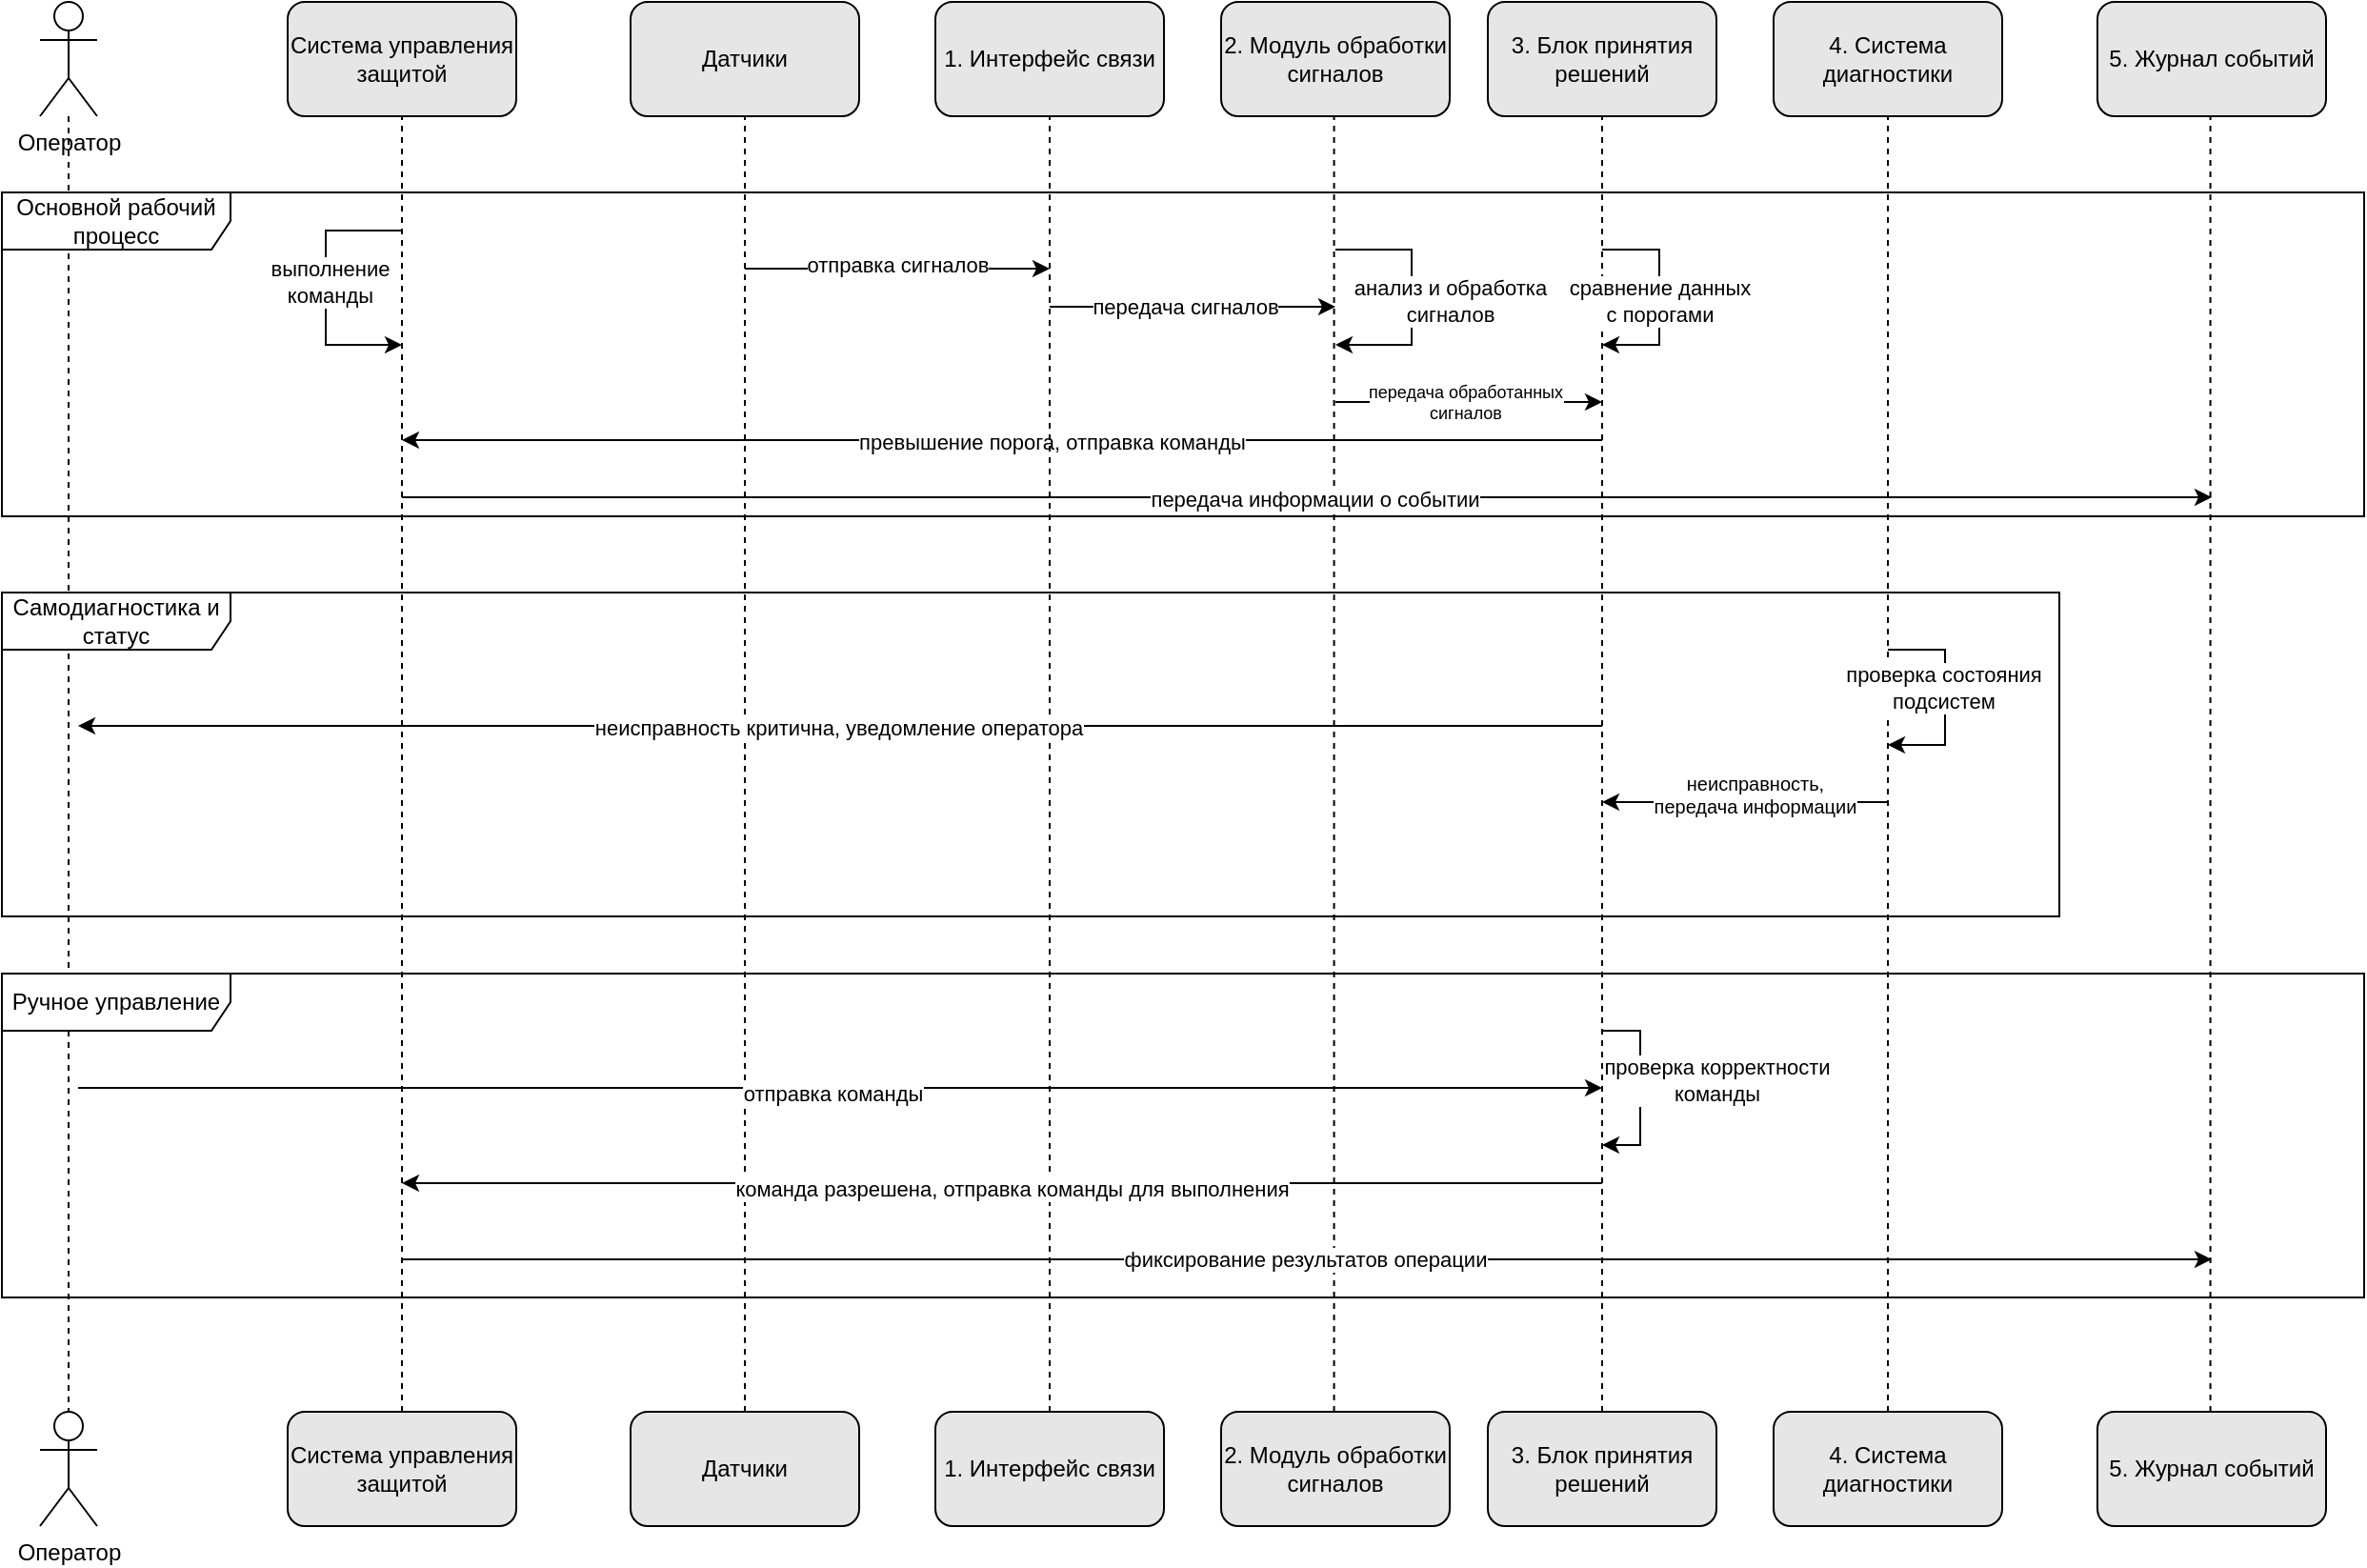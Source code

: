 <mxfile version="26.2.3">
  <diagram name="Page-1" id="c7488fd3-1785-93aa-aadb-54a6760d102a">
    <mxGraphModel dx="1429" dy="2018" grid="1" gridSize="10" guides="1" tooltips="1" connect="1" arrows="1" fold="1" page="1" pageScale="1" pageWidth="1100" pageHeight="850" background="none" math="0" shadow="0">
      <root>
        <mxCell id="0" />
        <mxCell id="1" parent="0" />
        <mxCell id="bBXWs2izji7ijMaOlB8e-4" style="edgeStyle=orthogonalEdgeStyle;rounded=0;orthogonalLoop=1;jettySize=auto;html=1;dashed=1;endArrow=none;startFill=0;" edge="1" parent="1" source="bBXWs2izji7ijMaOlB8e-1">
          <mxGeometry relative="1" as="geometry">
            <mxPoint x="55" y="800" as="targetPoint" />
          </mxGeometry>
        </mxCell>
        <mxCell id="bBXWs2izji7ijMaOlB8e-1" value="Оператор" style="shape=umlActor;verticalLabelPosition=bottom;verticalAlign=top;html=1;outlineConnect=0;" vertex="1" parent="1">
          <mxGeometry x="40" y="60" width="30" height="60" as="geometry" />
        </mxCell>
        <mxCell id="bBXWs2izji7ijMaOlB8e-5" value="Оператор" style="shape=umlActor;verticalLabelPosition=bottom;verticalAlign=top;html=1;outlineConnect=0;" vertex="1" parent="1">
          <mxGeometry x="40" y="800" width="30" height="60" as="geometry" />
        </mxCell>
        <mxCell id="bBXWs2izji7ijMaOlB8e-60" value="Основной рабочий процесс" style="shape=umlFrame;whiteSpace=wrap;html=1;pointerEvents=0;recursiveResize=0;container=1;collapsible=0;width=120;height=30;" vertex="1" parent="1">
          <mxGeometry x="20" y="160" width="1240" height="170" as="geometry" />
        </mxCell>
        <mxCell id="bBXWs2izji7ijMaOlB8e-89" value="" style="endArrow=classic;html=1;rounded=0;" edge="1" parent="bBXWs2izji7ijMaOlB8e-60">
          <mxGeometry width="50" height="50" relative="1" as="geometry">
            <mxPoint x="390" y="40" as="sourcePoint" />
            <mxPoint x="550" y="40" as="targetPoint" />
          </mxGeometry>
        </mxCell>
        <mxCell id="bBXWs2izji7ijMaOlB8e-90" value="отправка сигналов" style="edgeLabel;html=1;align=center;verticalAlign=middle;resizable=0;points=[];" vertex="1" connectable="0" parent="bBXWs2izji7ijMaOlB8e-89">
          <mxGeometry y="2" relative="1" as="geometry">
            <mxPoint as="offset" />
          </mxGeometry>
        </mxCell>
        <mxCell id="bBXWs2izji7ijMaOlB8e-91" value="" style="endArrow=classic;html=1;rounded=0;" edge="1" parent="bBXWs2izji7ijMaOlB8e-60">
          <mxGeometry width="50" height="50" relative="1" as="geometry">
            <mxPoint x="550" y="60" as="sourcePoint" />
            <mxPoint x="700" y="60" as="targetPoint" />
          </mxGeometry>
        </mxCell>
        <mxCell id="bBXWs2izji7ijMaOlB8e-92" value="&lt;div&gt;передача сигналов&lt;/div&gt;" style="edgeLabel;html=1;align=center;verticalAlign=middle;resizable=0;points=[];" vertex="1" connectable="0" parent="bBXWs2izji7ijMaOlB8e-91">
          <mxGeometry x="0.178" y="2" relative="1" as="geometry">
            <mxPoint x="-18" y="2" as="offset" />
          </mxGeometry>
        </mxCell>
        <mxCell id="bBXWs2izji7ijMaOlB8e-95" value="" style="endArrow=classic;html=1;rounded=0;" edge="1" parent="bBXWs2izji7ijMaOlB8e-60">
          <mxGeometry width="50" height="50" relative="1" as="geometry">
            <mxPoint x="700" y="110" as="sourcePoint" />
            <mxPoint x="840" y="110" as="targetPoint" />
          </mxGeometry>
        </mxCell>
        <mxCell id="bBXWs2izji7ijMaOlB8e-96" value="&lt;div&gt;передача обработанных&lt;/div&gt;&lt;div&gt;сигналов&lt;/div&gt;" style="edgeLabel;html=1;align=center;verticalAlign=middle;resizable=0;points=[];fontSize=9;" vertex="1" connectable="0" parent="bBXWs2izji7ijMaOlB8e-95">
          <mxGeometry x="-0.071" y="-2" relative="1" as="geometry">
            <mxPoint x="3" y="-2" as="offset" />
          </mxGeometry>
        </mxCell>
        <mxCell id="bBXWs2izji7ijMaOlB8e-101" value="" style="endArrow=classic;html=1;rounded=0;" edge="1" parent="bBXWs2izji7ijMaOlB8e-60">
          <mxGeometry width="50" height="50" relative="1" as="geometry">
            <mxPoint x="840" y="130" as="sourcePoint" />
            <mxPoint x="210" y="130" as="targetPoint" />
          </mxGeometry>
        </mxCell>
        <mxCell id="bBXWs2izji7ijMaOlB8e-102" value="превышение порога, отправка команды" style="edgeLabel;html=1;align=center;verticalAlign=middle;resizable=0;points=[];" vertex="1" connectable="0" parent="bBXWs2izji7ijMaOlB8e-101">
          <mxGeometry x="-0.062" y="1" relative="1" as="geometry">
            <mxPoint x="6" as="offset" />
          </mxGeometry>
        </mxCell>
        <mxCell id="bBXWs2izji7ijMaOlB8e-61" value="Самодиагностика и статус" style="shape=umlFrame;whiteSpace=wrap;html=1;pointerEvents=0;recursiveResize=0;container=1;collapsible=0;width=120;height=30;" vertex="1" parent="1">
          <mxGeometry x="20" y="370" width="1080" height="170" as="geometry" />
        </mxCell>
        <mxCell id="bBXWs2izji7ijMaOlB8e-85" value="" style="endArrow=none;dashed=1;html=1;rounded=0;entryX=0.5;entryY=1;entryDx=0;entryDy=0;exitX=0.5;exitY=0;exitDx=0;exitDy=0;" edge="1" parent="bBXWs2izji7ijMaOlB8e-61">
          <mxGeometry width="50" height="50" relative="1" as="geometry">
            <mxPoint x="699.29" y="430" as="sourcePoint" />
            <mxPoint x="699.29" y="-250" as="targetPoint" />
          </mxGeometry>
        </mxCell>
        <mxCell id="bBXWs2izji7ijMaOlB8e-86" value="" style="endArrow=none;dashed=1;html=1;rounded=0;entryX=0.5;entryY=1;entryDx=0;entryDy=0;exitX=0.5;exitY=0;exitDx=0;exitDy=0;" edge="1" parent="bBXWs2izji7ijMaOlB8e-61">
          <mxGeometry width="50" height="50" relative="1" as="geometry">
            <mxPoint x="840" y="430" as="sourcePoint" />
            <mxPoint x="840" y="-250" as="targetPoint" />
          </mxGeometry>
        </mxCell>
        <mxCell id="bBXWs2izji7ijMaOlB8e-87" value="" style="endArrow=none;dashed=1;html=1;rounded=0;entryX=0.5;entryY=1;entryDx=0;entryDy=0;exitX=0.5;exitY=0;exitDx=0;exitDy=0;" edge="1" parent="bBXWs2izji7ijMaOlB8e-61">
          <mxGeometry width="50" height="50" relative="1" as="geometry">
            <mxPoint x="990" y="430" as="sourcePoint" />
            <mxPoint x="990" y="-250" as="targetPoint" />
          </mxGeometry>
        </mxCell>
        <mxCell id="bBXWs2izji7ijMaOlB8e-62" value="Ручное управление" style="shape=umlFrame;whiteSpace=wrap;html=1;pointerEvents=0;recursiveResize=0;container=1;collapsible=0;width=120;height=30;" vertex="1" parent="1">
          <mxGeometry x="20" y="570" width="1240" height="170" as="geometry" />
        </mxCell>
        <mxCell id="bBXWs2izji7ijMaOlB8e-64" value="Система управления защитой" style="rounded=1;whiteSpace=wrap;html=1;fillColor=#E6E6E6;" vertex="1" parent="1">
          <mxGeometry x="170" y="60" width="120" height="60" as="geometry" />
        </mxCell>
        <mxCell id="bBXWs2izji7ijMaOlB8e-66" value="Система управления защитой" style="rounded=1;whiteSpace=wrap;html=1;fillColor=#E6E6E6;" vertex="1" parent="1">
          <mxGeometry x="170" y="800" width="120" height="60" as="geometry" />
        </mxCell>
        <mxCell id="bBXWs2izji7ijMaOlB8e-67" value="Датчики" style="rounded=1;whiteSpace=wrap;html=1;fillColor=#E6E6E6;" vertex="1" parent="1">
          <mxGeometry x="350" y="60" width="120" height="60" as="geometry" />
        </mxCell>
        <mxCell id="bBXWs2izji7ijMaOlB8e-68" value="Датчики" style="rounded=1;whiteSpace=wrap;html=1;fillColor=#E6E6E6;" vertex="1" parent="1">
          <mxGeometry x="350" y="800" width="120" height="60" as="geometry" />
        </mxCell>
        <mxCell id="bBXWs2izji7ijMaOlB8e-69" value="1. Интерфейс связи" style="rounded=1;whiteSpace=wrap;html=1;fillColor=#E6E6E6;" vertex="1" parent="1">
          <mxGeometry x="510" y="60" width="120" height="60" as="geometry" />
        </mxCell>
        <mxCell id="bBXWs2izji7ijMaOlB8e-70" value="1. Интерфейс связи" style="rounded=1;whiteSpace=wrap;html=1;fillColor=#E6E6E6;" vertex="1" parent="1">
          <mxGeometry x="510" y="800" width="120" height="60" as="geometry" />
        </mxCell>
        <mxCell id="bBXWs2izji7ijMaOlB8e-71" value="2. Модуль обработки сигналов" style="rounded=1;whiteSpace=wrap;html=1;fillColor=#E6E6E6;" vertex="1" parent="1">
          <mxGeometry x="660" y="60" width="120" height="60" as="geometry" />
        </mxCell>
        <mxCell id="bBXWs2izji7ijMaOlB8e-72" value="2. Модуль обработки сигналов" style="rounded=1;whiteSpace=wrap;html=1;fillColor=#E6E6E6;" vertex="1" parent="1">
          <mxGeometry x="660" y="800" width="120" height="60" as="geometry" />
        </mxCell>
        <mxCell id="bBXWs2izji7ijMaOlB8e-73" value="3. Блок принятия решений" style="rounded=1;whiteSpace=wrap;html=1;fillColor=#E6E6E6;" vertex="1" parent="1">
          <mxGeometry x="800" y="60" width="120" height="60" as="geometry" />
        </mxCell>
        <mxCell id="bBXWs2izji7ijMaOlB8e-74" value="3. Блок принятия решений" style="rounded=1;whiteSpace=wrap;html=1;fillColor=#E6E6E6;" vertex="1" parent="1">
          <mxGeometry x="800" y="800" width="120" height="60" as="geometry" />
        </mxCell>
        <mxCell id="bBXWs2izji7ijMaOlB8e-75" value="4. Система диагностики" style="rounded=1;whiteSpace=wrap;html=1;fillColor=#E6E6E6;" vertex="1" parent="1">
          <mxGeometry x="950" y="60" width="120" height="60" as="geometry" />
        </mxCell>
        <mxCell id="bBXWs2izji7ijMaOlB8e-76" value="4. Система диагностики" style="rounded=1;whiteSpace=wrap;html=1;fillColor=#E6E6E6;" vertex="1" parent="1">
          <mxGeometry x="950" y="800" width="120" height="60" as="geometry" />
        </mxCell>
        <mxCell id="bBXWs2izji7ijMaOlB8e-80" value="5. Журнал событий" style="rounded=1;whiteSpace=wrap;html=1;fillColor=#E6E6E6;" vertex="1" parent="1">
          <mxGeometry x="1120" y="60" width="120" height="60" as="geometry" />
        </mxCell>
        <mxCell id="bBXWs2izji7ijMaOlB8e-81" value="5. Журнал событий" style="rounded=1;whiteSpace=wrap;html=1;fillColor=#E6E6E6;" vertex="1" parent="1">
          <mxGeometry x="1120" y="800" width="120" height="60" as="geometry" />
        </mxCell>
        <mxCell id="bBXWs2izji7ijMaOlB8e-82" value="" style="endArrow=none;dashed=1;html=1;rounded=0;entryX=0.5;entryY=1;entryDx=0;entryDy=0;exitX=0.5;exitY=0;exitDx=0;exitDy=0;" edge="1" parent="1" source="bBXWs2izji7ijMaOlB8e-66" target="bBXWs2izji7ijMaOlB8e-64">
          <mxGeometry width="50" height="50" relative="1" as="geometry">
            <mxPoint x="420" y="710" as="sourcePoint" />
            <mxPoint x="470" y="660" as="targetPoint" />
          </mxGeometry>
        </mxCell>
        <mxCell id="bBXWs2izji7ijMaOlB8e-83" value="" style="endArrow=none;dashed=1;html=1;rounded=0;entryX=0.5;entryY=1;entryDx=0;entryDy=0;exitX=0.5;exitY=0;exitDx=0;exitDy=0;" edge="1" parent="1" source="bBXWs2izji7ijMaOlB8e-68" target="bBXWs2izji7ijMaOlB8e-67">
          <mxGeometry width="50" height="50" relative="1" as="geometry">
            <mxPoint x="430" y="710" as="sourcePoint" />
            <mxPoint x="420" y="120.0" as="targetPoint" />
          </mxGeometry>
        </mxCell>
        <mxCell id="bBXWs2izji7ijMaOlB8e-84" value="" style="endArrow=none;dashed=1;html=1;rounded=0;entryX=0.5;entryY=1;entryDx=0;entryDy=0;exitX=0.5;exitY=0;exitDx=0;exitDy=0;" edge="1" parent="1" source="bBXWs2izji7ijMaOlB8e-70" target="bBXWs2izji7ijMaOlB8e-69">
          <mxGeometry width="50" height="50" relative="1" as="geometry">
            <mxPoint x="590" y="730" as="sourcePoint" />
            <mxPoint x="640" y="680" as="targetPoint" />
          </mxGeometry>
        </mxCell>
        <mxCell id="bBXWs2izji7ijMaOlB8e-88" value="" style="endArrow=none;dashed=1;html=1;rounded=0;entryX=0.5;entryY=1;entryDx=0;entryDy=0;exitX=0.5;exitY=0;exitDx=0;exitDy=0;" edge="1" parent="1">
          <mxGeometry width="50" height="50" relative="1" as="geometry">
            <mxPoint x="1179.29" y="800" as="sourcePoint" />
            <mxPoint x="1179.29" y="120" as="targetPoint" />
          </mxGeometry>
        </mxCell>
        <mxCell id="bBXWs2izji7ijMaOlB8e-93" value="" style="endArrow=classic;html=1;rounded=0;" edge="1" parent="1">
          <mxGeometry width="50" height="50" relative="1" as="geometry">
            <mxPoint x="720" y="190" as="sourcePoint" />
            <mxPoint x="720" y="240" as="targetPoint" />
            <Array as="points">
              <mxPoint x="760" y="190" />
              <mxPoint x="760" y="240" />
            </Array>
          </mxGeometry>
        </mxCell>
        <mxCell id="bBXWs2izji7ijMaOlB8e-94" value="&lt;div&gt;анализ и обработка&lt;/div&gt;&lt;div&gt;сигналов&lt;/div&gt;" style="edgeLabel;html=1;align=center;verticalAlign=middle;resizable=0;points=[];" vertex="1" connectable="0" parent="bBXWs2izji7ijMaOlB8e-93">
          <mxGeometry x="0.026" y="2" relative="1" as="geometry">
            <mxPoint x="18" as="offset" />
          </mxGeometry>
        </mxCell>
        <mxCell id="bBXWs2izji7ijMaOlB8e-97" value="" style="endArrow=classic;html=1;rounded=0;" edge="1" parent="1">
          <mxGeometry width="50" height="50" relative="1" as="geometry">
            <mxPoint x="860" y="190" as="sourcePoint" />
            <mxPoint x="860" y="240" as="targetPoint" />
            <Array as="points">
              <mxPoint x="890" y="190" />
              <mxPoint x="890" y="240" />
            </Array>
          </mxGeometry>
        </mxCell>
        <mxCell id="bBXWs2izji7ijMaOlB8e-98" value="&lt;div&gt;сравнение данных&lt;/div&gt;&lt;div&gt;с порогами&lt;/div&gt;" style="edgeLabel;html=1;align=center;verticalAlign=middle;resizable=0;points=[];" vertex="1" connectable="0" parent="bBXWs2izji7ijMaOlB8e-97">
          <mxGeometry x="0.036" relative="1" as="geometry">
            <mxPoint as="offset" />
          </mxGeometry>
        </mxCell>
        <mxCell id="bBXWs2izji7ijMaOlB8e-104" value="" style="endArrow=classic;html=1;rounded=0;" edge="1" parent="1">
          <mxGeometry width="50" height="50" relative="1" as="geometry">
            <mxPoint x="230" y="320" as="sourcePoint" />
            <mxPoint x="1180" y="320" as="targetPoint" />
          </mxGeometry>
        </mxCell>
        <mxCell id="bBXWs2izji7ijMaOlB8e-105" value="передача информации о событии" style="edgeLabel;html=1;align=center;verticalAlign=middle;resizable=0;points=[];" vertex="1" connectable="0" parent="bBXWs2izji7ijMaOlB8e-104">
          <mxGeometry x="0.008" y="-1" relative="1" as="geometry">
            <mxPoint as="offset" />
          </mxGeometry>
        </mxCell>
        <mxCell id="bBXWs2izji7ijMaOlB8e-106" value="" style="endArrow=classic;html=1;rounded=0;" edge="1" parent="1">
          <mxGeometry width="50" height="50" relative="1" as="geometry">
            <mxPoint x="230" y="180" as="sourcePoint" />
            <mxPoint x="230" y="240" as="targetPoint" />
            <Array as="points">
              <mxPoint x="190" y="180" />
              <mxPoint x="190" y="240" />
            </Array>
          </mxGeometry>
        </mxCell>
        <mxCell id="bBXWs2izji7ijMaOlB8e-107" value="&lt;div&gt;выполнение&lt;/div&gt;&lt;div&gt;команды&lt;/div&gt;" style="edgeLabel;html=1;align=center;verticalAlign=middle;resizable=0;points=[];" vertex="1" connectable="0" parent="bBXWs2izji7ijMaOlB8e-106">
          <mxGeometry x="-0.047" y="2" relative="1" as="geometry">
            <mxPoint as="offset" />
          </mxGeometry>
        </mxCell>
        <mxCell id="bBXWs2izji7ijMaOlB8e-108" value="" style="endArrow=classic;html=1;rounded=0;" edge="1" parent="1">
          <mxGeometry width="50" height="50" relative="1" as="geometry">
            <mxPoint x="1010" y="400" as="sourcePoint" />
            <mxPoint x="1010" y="450" as="targetPoint" />
            <Array as="points">
              <mxPoint x="1040" y="400" />
              <mxPoint x="1040" y="450" />
            </Array>
          </mxGeometry>
        </mxCell>
        <mxCell id="bBXWs2izji7ijMaOlB8e-109" value="&lt;div&gt;проверка состояния&lt;/div&gt;&lt;div&gt;подсистем&lt;/div&gt;" style="edgeLabel;html=1;align=center;verticalAlign=middle;resizable=0;points=[];" vertex="1" connectable="0" parent="bBXWs2izji7ijMaOlB8e-108">
          <mxGeometry x="-0.087" y="-1" relative="1" as="geometry">
            <mxPoint as="offset" />
          </mxGeometry>
        </mxCell>
        <mxCell id="bBXWs2izji7ijMaOlB8e-110" value="" style="endArrow=classic;html=1;rounded=0;" edge="1" parent="1">
          <mxGeometry width="50" height="50" relative="1" as="geometry">
            <mxPoint x="1010" y="480" as="sourcePoint" />
            <mxPoint x="860" y="480" as="targetPoint" />
          </mxGeometry>
        </mxCell>
        <mxCell id="bBXWs2izji7ijMaOlB8e-111" value="&lt;div&gt;неисправность,&lt;/div&gt;&lt;div&gt;передача информации&lt;/div&gt;" style="edgeLabel;html=1;align=center;verticalAlign=middle;resizable=0;points=[];fontSize=10;" vertex="1" connectable="0" parent="bBXWs2izji7ijMaOlB8e-110">
          <mxGeometry x="0.073" y="-4" relative="1" as="geometry">
            <mxPoint x="10" as="offset" />
          </mxGeometry>
        </mxCell>
        <mxCell id="bBXWs2izji7ijMaOlB8e-112" value="" style="endArrow=classic;html=1;rounded=0;" edge="1" parent="1">
          <mxGeometry width="50" height="50" relative="1" as="geometry">
            <mxPoint x="860" y="440" as="sourcePoint" />
            <mxPoint x="60" y="440" as="targetPoint" />
          </mxGeometry>
        </mxCell>
        <mxCell id="bBXWs2izji7ijMaOlB8e-113" value="неисправность критична, уведомление оператора" style="edgeLabel;html=1;align=center;verticalAlign=middle;resizable=0;points=[];" vertex="1" connectable="0" parent="bBXWs2izji7ijMaOlB8e-112">
          <mxGeometry x="0.003" y="1" relative="1" as="geometry">
            <mxPoint as="offset" />
          </mxGeometry>
        </mxCell>
        <mxCell id="bBXWs2izji7ijMaOlB8e-114" value="" style="endArrow=classic;html=1;rounded=0;" edge="1" parent="1">
          <mxGeometry width="50" height="50" relative="1" as="geometry">
            <mxPoint x="60" y="630" as="sourcePoint" />
            <mxPoint x="860" y="630" as="targetPoint" />
          </mxGeometry>
        </mxCell>
        <mxCell id="bBXWs2izji7ijMaOlB8e-115" value="отправка команды" style="edgeLabel;html=1;align=center;verticalAlign=middle;resizable=0;points=[];" vertex="1" connectable="0" parent="bBXWs2izji7ijMaOlB8e-114">
          <mxGeometry x="-0.007" y="-3" relative="1" as="geometry">
            <mxPoint x="-1" as="offset" />
          </mxGeometry>
        </mxCell>
        <mxCell id="bBXWs2izji7ijMaOlB8e-116" value="" style="endArrow=classic;html=1;rounded=0;" edge="1" parent="1">
          <mxGeometry width="50" height="50" relative="1" as="geometry">
            <mxPoint x="860" y="600" as="sourcePoint" />
            <mxPoint x="860" y="660" as="targetPoint" />
            <Array as="points">
              <mxPoint x="880" y="600" />
              <mxPoint x="880" y="660" />
            </Array>
          </mxGeometry>
        </mxCell>
        <mxCell id="bBXWs2izji7ijMaOlB8e-117" value="&lt;div&gt;проверка корректности&lt;/div&gt;&lt;div&gt;команды&lt;/div&gt;" style="edgeLabel;html=1;align=center;verticalAlign=middle;resizable=0;points=[];" vertex="1" connectable="0" parent="bBXWs2izji7ijMaOlB8e-116">
          <mxGeometry x="-0.06" y="-2" relative="1" as="geometry">
            <mxPoint x="42" y="-1" as="offset" />
          </mxGeometry>
        </mxCell>
        <mxCell id="bBXWs2izji7ijMaOlB8e-118" value="" style="endArrow=classic;html=1;rounded=0;" edge="1" parent="1">
          <mxGeometry width="50" height="50" relative="1" as="geometry">
            <mxPoint x="860" y="680" as="sourcePoint" />
            <mxPoint x="230" y="680" as="targetPoint" />
          </mxGeometry>
        </mxCell>
        <mxCell id="bBXWs2izji7ijMaOlB8e-119" value="команда разрешена, отправка команды для выполнения" style="edgeLabel;html=1;align=center;verticalAlign=middle;resizable=0;points=[];" vertex="1" connectable="0" parent="bBXWs2izji7ijMaOlB8e-118">
          <mxGeometry x="-0.018" y="3" relative="1" as="geometry">
            <mxPoint x="-1" as="offset" />
          </mxGeometry>
        </mxCell>
        <mxCell id="bBXWs2izji7ijMaOlB8e-120" value="" style="endArrow=classic;html=1;rounded=0;" edge="1" parent="1">
          <mxGeometry width="50" height="50" relative="1" as="geometry">
            <mxPoint x="230" y="720" as="sourcePoint" />
            <mxPoint x="1180" y="720" as="targetPoint" />
          </mxGeometry>
        </mxCell>
        <mxCell id="bBXWs2izji7ijMaOlB8e-121" value="фиксирование результатов операции" style="edgeLabel;html=1;align=center;verticalAlign=middle;resizable=0;points=[];" vertex="1" connectable="0" parent="bBXWs2izji7ijMaOlB8e-120">
          <mxGeometry x="-0.0" relative="1" as="geometry">
            <mxPoint x="-1" as="offset" />
          </mxGeometry>
        </mxCell>
      </root>
    </mxGraphModel>
  </diagram>
</mxfile>
